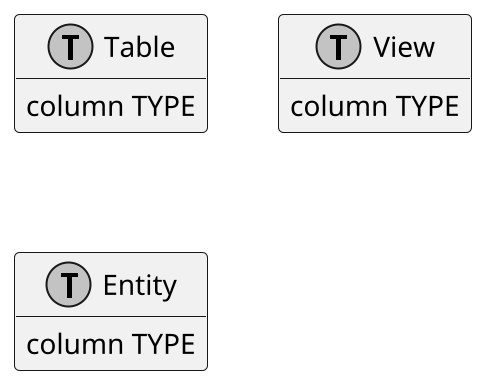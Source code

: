 @startuml

skinparam monochrome true
skinparam linetype ortho
scale 2

!define table(x) class x << (T,#FFAAAA) >>
!define view(x) class x << (V,#FFAAAA) >>
!define ent(x) class x << (E,#FFAAAA) >>

!define primary_key(x) <b>PK: x</b>
!define foreign_key(x,reference) <b>FK: </b>x
hide methods
hide stereotypes

table(Table) {
    column TYPE
}

table(View) {
    column TYPE
}

table(Entity) {
    column TYPE
}

@enduml